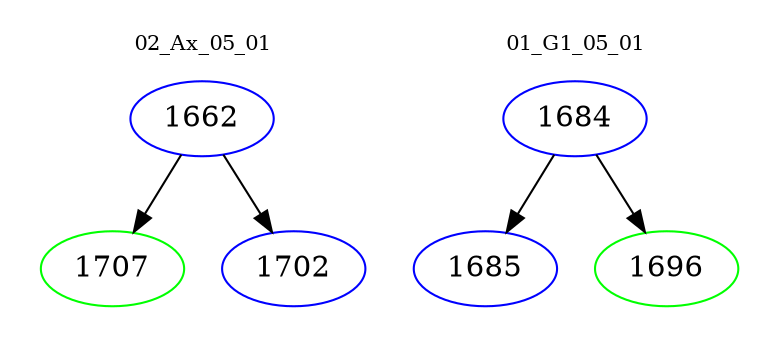 digraph{
subgraph cluster_0 {
color = white
label = "02_Ax_05_01";
fontsize=10;
T0_1662 [label="1662", color="blue"]
T0_1662 -> T0_1707 [color="black"]
T0_1707 [label="1707", color="green"]
T0_1662 -> T0_1702 [color="black"]
T0_1702 [label="1702", color="blue"]
}
subgraph cluster_1 {
color = white
label = "01_G1_05_01";
fontsize=10;
T1_1684 [label="1684", color="blue"]
T1_1684 -> T1_1685 [color="black"]
T1_1685 [label="1685", color="blue"]
T1_1684 -> T1_1696 [color="black"]
T1_1696 [label="1696", color="green"]
}
}
